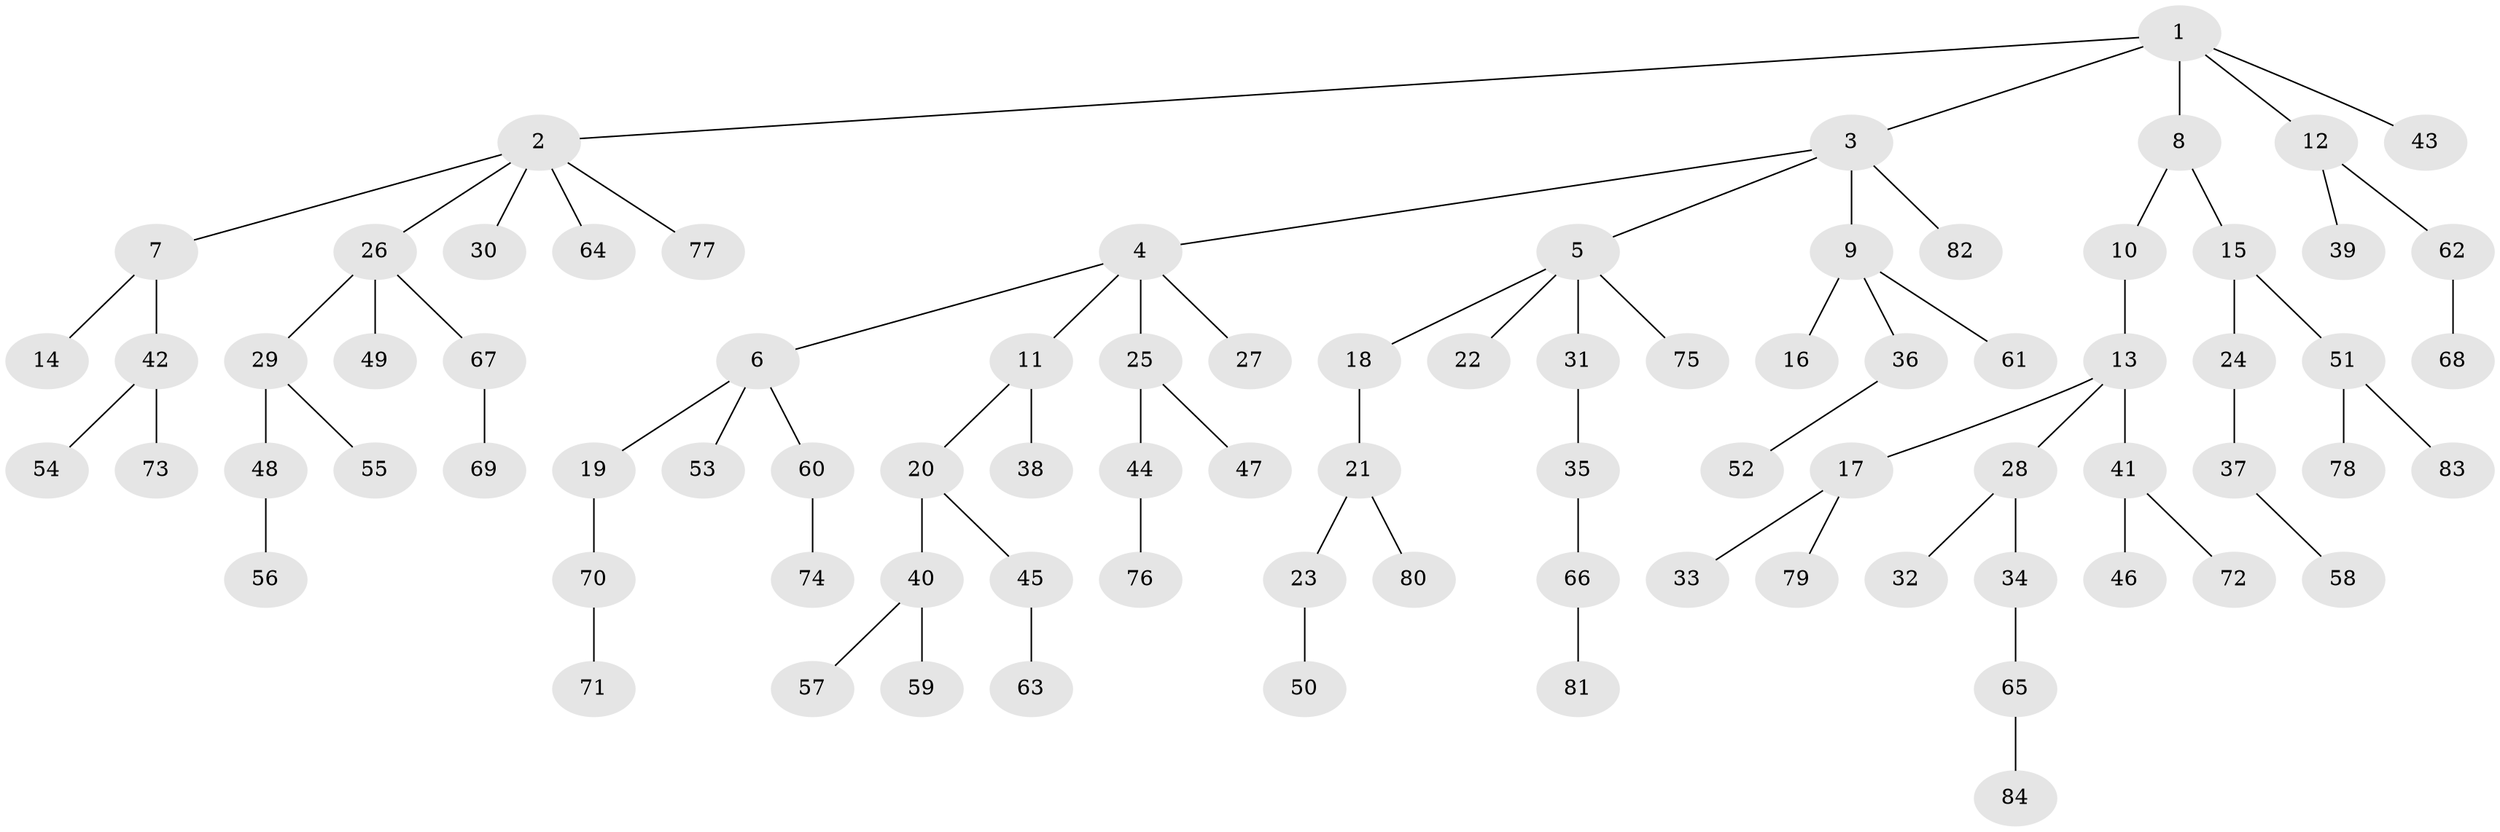 // Generated by graph-tools (version 1.1) at 2025/36/03/09/25 02:36:55]
// undirected, 84 vertices, 83 edges
graph export_dot {
graph [start="1"]
  node [color=gray90,style=filled];
  1;
  2;
  3;
  4;
  5;
  6;
  7;
  8;
  9;
  10;
  11;
  12;
  13;
  14;
  15;
  16;
  17;
  18;
  19;
  20;
  21;
  22;
  23;
  24;
  25;
  26;
  27;
  28;
  29;
  30;
  31;
  32;
  33;
  34;
  35;
  36;
  37;
  38;
  39;
  40;
  41;
  42;
  43;
  44;
  45;
  46;
  47;
  48;
  49;
  50;
  51;
  52;
  53;
  54;
  55;
  56;
  57;
  58;
  59;
  60;
  61;
  62;
  63;
  64;
  65;
  66;
  67;
  68;
  69;
  70;
  71;
  72;
  73;
  74;
  75;
  76;
  77;
  78;
  79;
  80;
  81;
  82;
  83;
  84;
  1 -- 2;
  1 -- 3;
  1 -- 8;
  1 -- 12;
  1 -- 43;
  2 -- 7;
  2 -- 26;
  2 -- 30;
  2 -- 64;
  2 -- 77;
  3 -- 4;
  3 -- 5;
  3 -- 9;
  3 -- 82;
  4 -- 6;
  4 -- 11;
  4 -- 25;
  4 -- 27;
  5 -- 18;
  5 -- 22;
  5 -- 31;
  5 -- 75;
  6 -- 19;
  6 -- 53;
  6 -- 60;
  7 -- 14;
  7 -- 42;
  8 -- 10;
  8 -- 15;
  9 -- 16;
  9 -- 36;
  9 -- 61;
  10 -- 13;
  11 -- 20;
  11 -- 38;
  12 -- 39;
  12 -- 62;
  13 -- 17;
  13 -- 28;
  13 -- 41;
  15 -- 24;
  15 -- 51;
  17 -- 33;
  17 -- 79;
  18 -- 21;
  19 -- 70;
  20 -- 40;
  20 -- 45;
  21 -- 23;
  21 -- 80;
  23 -- 50;
  24 -- 37;
  25 -- 44;
  25 -- 47;
  26 -- 29;
  26 -- 49;
  26 -- 67;
  28 -- 32;
  28 -- 34;
  29 -- 48;
  29 -- 55;
  31 -- 35;
  34 -- 65;
  35 -- 66;
  36 -- 52;
  37 -- 58;
  40 -- 57;
  40 -- 59;
  41 -- 46;
  41 -- 72;
  42 -- 54;
  42 -- 73;
  44 -- 76;
  45 -- 63;
  48 -- 56;
  51 -- 78;
  51 -- 83;
  60 -- 74;
  62 -- 68;
  65 -- 84;
  66 -- 81;
  67 -- 69;
  70 -- 71;
}
